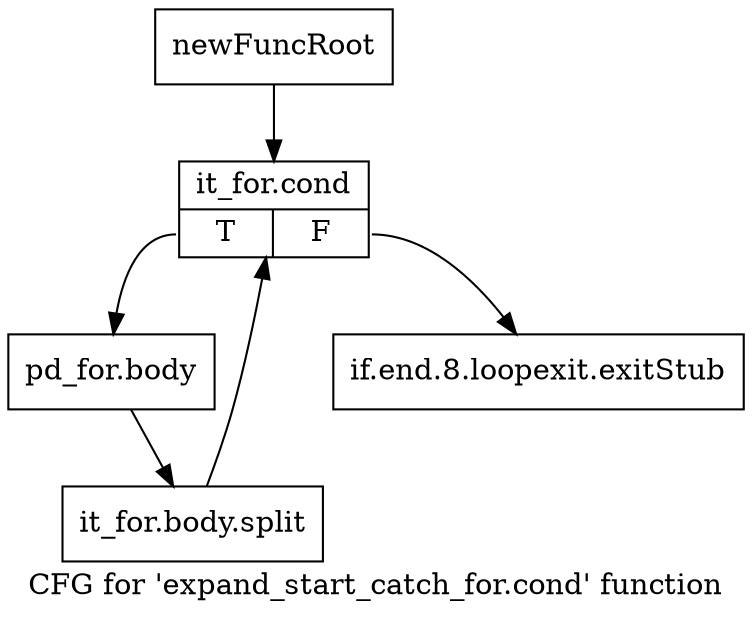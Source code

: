 digraph "CFG for 'expand_start_catch_for.cond' function" {
	label="CFG for 'expand_start_catch_for.cond' function";

	Node0xaca6860 [shape=record,label="{newFuncRoot}"];
	Node0xaca6860 -> Node0xaca6900;
	Node0xaca68b0 [shape=record,label="{if.end.8.loopexit.exitStub}"];
	Node0xaca6900 [shape=record,label="{it_for.cond|{<s0>T|<s1>F}}"];
	Node0xaca6900:s0 -> Node0xaca6dd0;
	Node0xaca6900:s1 -> Node0xaca68b0;
	Node0xaca6dd0 [shape=record,label="{pd_for.body}"];
	Node0xaca6dd0 -> Node0xf3f1340;
	Node0xf3f1340 [shape=record,label="{it_for.body.split}"];
	Node0xf3f1340 -> Node0xaca6900;
}
